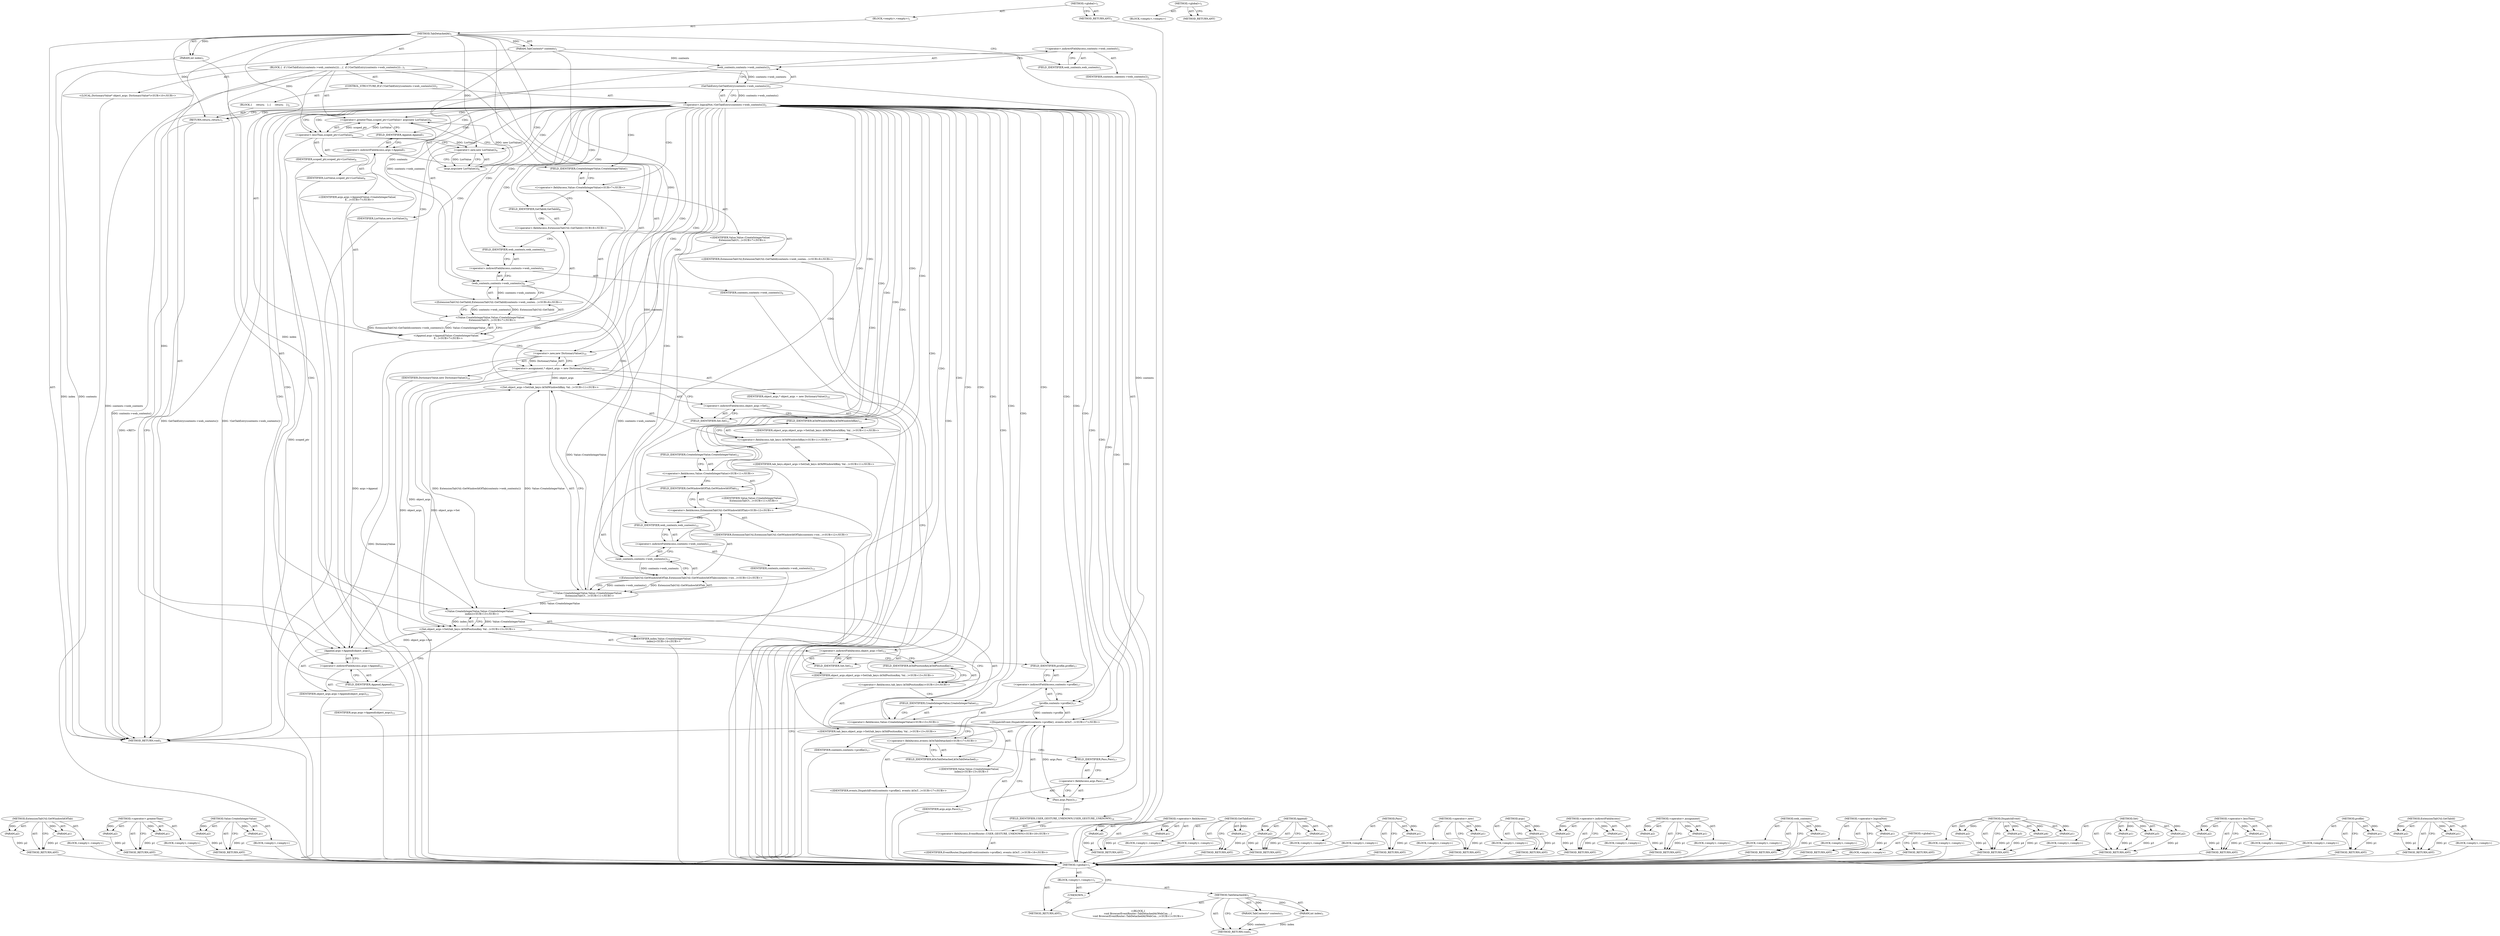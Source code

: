 digraph "&lt;global&gt;" {
vulnerable_193 [label=<(METHOD,ExtensionTabUtil.GetWindowIdOfTab)>];
vulnerable_194 [label=<(PARAM,p1)>];
vulnerable_195 [label=<(PARAM,p2)>];
vulnerable_196 [label=<(BLOCK,&lt;empty&gt;,&lt;empty&gt;)>];
vulnerable_197 [label=<(METHOD_RETURN,ANY)>];
vulnerable_144 [label=<(METHOD,&lt;operator&gt;.greaterThan)>];
vulnerable_145 [label=<(PARAM,p1)>];
vulnerable_146 [label=<(PARAM,p2)>];
vulnerable_147 [label=<(BLOCK,&lt;empty&gt;,&lt;empty&gt;)>];
vulnerable_148 [label=<(METHOD_RETURN,ANY)>];
vulnerable_167 [label=<(METHOD,Value.CreateIntegerValue)>];
vulnerable_168 [label=<(PARAM,p1)>];
vulnerable_169 [label=<(PARAM,p2)>];
vulnerable_170 [label=<(BLOCK,&lt;empty&gt;,&lt;empty&gt;)>];
vulnerable_171 [label=<(METHOD_RETURN,ANY)>];
vulnerable_6 [label=<(METHOD,&lt;global&gt;)<SUB>1</SUB>>];
vulnerable_7 [label=<(BLOCK,&lt;empty&gt;,&lt;empty&gt;)<SUB>1</SUB>>];
vulnerable_8 [label=<(METHOD,TabDetachedAt)<SUB>1</SUB>>];
vulnerable_9 [label=<(PARAM,TabContents* contents)<SUB>1</SUB>>];
vulnerable_10 [label=<(PARAM,int index)<SUB>1</SUB>>];
vulnerable_11 [label=<(BLOCK,{
  if (!GetTabEntry(contents-&gt;web_contents()))...,{
  if (!GetTabEntry(contents-&gt;web_contents()))...)<SUB>1</SUB>>];
vulnerable_12 [label=<(CONTROL_STRUCTURE,IF,if (!GetTabEntry(contents-&gt;web_contents())))<SUB>2</SUB>>];
vulnerable_13 [label=<(&lt;operator&gt;.logicalNot,!GetTabEntry(contents-&gt;web_contents()))<SUB>2</SUB>>];
vulnerable_14 [label=<(GetTabEntry,GetTabEntry(contents-&gt;web_contents()))<SUB>2</SUB>>];
vulnerable_15 [label=<(web_contents,contents-&gt;web_contents())<SUB>2</SUB>>];
vulnerable_16 [label=<(&lt;operator&gt;.indirectFieldAccess,contents-&gt;web_contents)<SUB>2</SUB>>];
vulnerable_17 [label=<(IDENTIFIER,contents,contents-&gt;web_contents())<SUB>2</SUB>>];
vulnerable_18 [label=<(FIELD_IDENTIFIER,web_contents,web_contents)<SUB>2</SUB>>];
vulnerable_19 [label=<(BLOCK,{
     return;
   },{
     return;
   })<SUB>2</SUB>>];
vulnerable_20 [label=<(RETURN,return;,return;)<SUB>3</SUB>>];
vulnerable_21 [label=<(&lt;operator&gt;.greaterThan,scoped_ptr&lt;ListValue&gt; args(new ListValue()))<SUB>6</SUB>>];
vulnerable_22 [label=<(&lt;operator&gt;.lessThan,scoped_ptr&lt;ListValue)<SUB>6</SUB>>];
vulnerable_23 [label=<(IDENTIFIER,scoped_ptr,scoped_ptr&lt;ListValue)<SUB>6</SUB>>];
vulnerable_24 [label=<(IDENTIFIER,ListValue,scoped_ptr&lt;ListValue)<SUB>6</SUB>>];
vulnerable_25 [label=<(args,args(new ListValue()))<SUB>6</SUB>>];
vulnerable_26 [label=<(&lt;operator&gt;.new,new ListValue())<SUB>6</SUB>>];
vulnerable_27 [label=<(IDENTIFIER,ListValue,new ListValue())<SUB>6</SUB>>];
vulnerable_28 [label="<(Append,args-&gt;Append(Value::CreateIntegerValue(
      E...)<SUB>7</SUB>>"];
vulnerable_29 [label=<(&lt;operator&gt;.indirectFieldAccess,args-&gt;Append)<SUB>7</SUB>>];
vulnerable_30 [label="<(IDENTIFIER,args,args-&gt;Append(Value::CreateIntegerValue(
      E...)<SUB>7</SUB>>"];
vulnerable_31 [label=<(FIELD_IDENTIFIER,Append,Append)<SUB>7</SUB>>];
vulnerable_32 [label="<(Value.CreateIntegerValue,Value::CreateIntegerValue(
      ExtensionTabUt...)<SUB>7</SUB>>"];
vulnerable_33 [label="<(&lt;operator&gt;.fieldAccess,Value::CreateIntegerValue)<SUB>7</SUB>>"];
vulnerable_34 [label="<(IDENTIFIER,Value,Value::CreateIntegerValue(
      ExtensionTabUt...)<SUB>7</SUB>>"];
vulnerable_35 [label=<(FIELD_IDENTIFIER,CreateIntegerValue,CreateIntegerValue)<SUB>7</SUB>>];
vulnerable_36 [label="<(ExtensionTabUtil.GetTabId,ExtensionTabUtil::GetTabId(contents-&gt;web_conten...)<SUB>8</SUB>>"];
vulnerable_37 [label="<(&lt;operator&gt;.fieldAccess,ExtensionTabUtil::GetTabId)<SUB>8</SUB>>"];
vulnerable_38 [label="<(IDENTIFIER,ExtensionTabUtil,ExtensionTabUtil::GetTabId(contents-&gt;web_conten...)<SUB>8</SUB>>"];
vulnerable_39 [label=<(FIELD_IDENTIFIER,GetTabId,GetTabId)<SUB>8</SUB>>];
vulnerable_40 [label=<(web_contents,contents-&gt;web_contents())<SUB>8</SUB>>];
vulnerable_41 [label=<(&lt;operator&gt;.indirectFieldAccess,contents-&gt;web_contents)<SUB>8</SUB>>];
vulnerable_42 [label=<(IDENTIFIER,contents,contents-&gt;web_contents())<SUB>8</SUB>>];
vulnerable_43 [label=<(FIELD_IDENTIFIER,web_contents,web_contents)<SUB>8</SUB>>];
vulnerable_44 [label="<(LOCAL,DictionaryValue* object_args: DictionaryValue*)<SUB>10</SUB>>"];
vulnerable_45 [label=<(&lt;operator&gt;.assignment,* object_args = new DictionaryValue())<SUB>10</SUB>>];
vulnerable_46 [label=<(IDENTIFIER,object_args,* object_args = new DictionaryValue())<SUB>10</SUB>>];
vulnerable_47 [label=<(&lt;operator&gt;.new,new DictionaryValue())<SUB>10</SUB>>];
vulnerable_48 [label=<(IDENTIFIER,DictionaryValue,new DictionaryValue())<SUB>10</SUB>>];
vulnerable_49 [label="<(Set,object_args-&gt;Set(tab_keys::kOldWindowIdKey, Val...)<SUB>11</SUB>>"];
vulnerable_50 [label=<(&lt;operator&gt;.indirectFieldAccess,object_args-&gt;Set)<SUB>11</SUB>>];
vulnerable_51 [label="<(IDENTIFIER,object_args,object_args-&gt;Set(tab_keys::kOldWindowIdKey, Val...)<SUB>11</SUB>>"];
vulnerable_52 [label=<(FIELD_IDENTIFIER,Set,Set)<SUB>11</SUB>>];
vulnerable_53 [label="<(&lt;operator&gt;.fieldAccess,tab_keys::kOldWindowIdKey)<SUB>11</SUB>>"];
vulnerable_54 [label="<(IDENTIFIER,tab_keys,object_args-&gt;Set(tab_keys::kOldWindowIdKey, Val...)<SUB>11</SUB>>"];
vulnerable_55 [label=<(FIELD_IDENTIFIER,kOldWindowIdKey,kOldWindowIdKey)<SUB>11</SUB>>];
vulnerable_56 [label="<(Value.CreateIntegerValue,Value::CreateIntegerValue(
      ExtensionTabUt...)<SUB>11</SUB>>"];
vulnerable_57 [label="<(&lt;operator&gt;.fieldAccess,Value::CreateIntegerValue)<SUB>11</SUB>>"];
vulnerable_58 [label="<(IDENTIFIER,Value,Value::CreateIntegerValue(
      ExtensionTabUt...)<SUB>11</SUB>>"];
vulnerable_59 [label=<(FIELD_IDENTIFIER,CreateIntegerValue,CreateIntegerValue)<SUB>11</SUB>>];
vulnerable_60 [label="<(ExtensionTabUtil.GetWindowIdOfTab,ExtensionTabUtil::GetWindowIdOfTab(contents-&gt;we...)<SUB>12</SUB>>"];
vulnerable_61 [label="<(&lt;operator&gt;.fieldAccess,ExtensionTabUtil::GetWindowIdOfTab)<SUB>12</SUB>>"];
vulnerable_62 [label="<(IDENTIFIER,ExtensionTabUtil,ExtensionTabUtil::GetWindowIdOfTab(contents-&gt;we...)<SUB>12</SUB>>"];
vulnerable_63 [label=<(FIELD_IDENTIFIER,GetWindowIdOfTab,GetWindowIdOfTab)<SUB>12</SUB>>];
vulnerable_64 [label=<(web_contents,contents-&gt;web_contents())<SUB>12</SUB>>];
vulnerable_65 [label=<(&lt;operator&gt;.indirectFieldAccess,contents-&gt;web_contents)<SUB>12</SUB>>];
vulnerable_66 [label=<(IDENTIFIER,contents,contents-&gt;web_contents())<SUB>12</SUB>>];
vulnerable_67 [label=<(FIELD_IDENTIFIER,web_contents,web_contents)<SUB>12</SUB>>];
vulnerable_68 [label="<(Set,object_args-&gt;Set(tab_keys::kOldPositionKey, Val...)<SUB>13</SUB>>"];
vulnerable_69 [label=<(&lt;operator&gt;.indirectFieldAccess,object_args-&gt;Set)<SUB>13</SUB>>];
vulnerable_70 [label="<(IDENTIFIER,object_args,object_args-&gt;Set(tab_keys::kOldPositionKey, Val...)<SUB>13</SUB>>"];
vulnerable_71 [label=<(FIELD_IDENTIFIER,Set,Set)<SUB>13</SUB>>];
vulnerable_72 [label="<(&lt;operator&gt;.fieldAccess,tab_keys::kOldPositionKey)<SUB>13</SUB>>"];
vulnerable_73 [label="<(IDENTIFIER,tab_keys,object_args-&gt;Set(tab_keys::kOldPositionKey, Val...)<SUB>13</SUB>>"];
vulnerable_74 [label=<(FIELD_IDENTIFIER,kOldPositionKey,kOldPositionKey)<SUB>13</SUB>>];
vulnerable_75 [label="<(Value.CreateIntegerValue,Value::CreateIntegerValue(
       index))<SUB>13</SUB>>"];
vulnerable_76 [label="<(&lt;operator&gt;.fieldAccess,Value::CreateIntegerValue)<SUB>13</SUB>>"];
vulnerable_77 [label="<(IDENTIFIER,Value,Value::CreateIntegerValue(
       index))<SUB>13</SUB>>"];
vulnerable_78 [label=<(FIELD_IDENTIFIER,CreateIntegerValue,CreateIntegerValue)<SUB>13</SUB>>];
vulnerable_79 [label="<(IDENTIFIER,index,Value::CreateIntegerValue(
       index))<SUB>14</SUB>>"];
vulnerable_80 [label=<(Append,args-&gt;Append(object_args))<SUB>15</SUB>>];
vulnerable_81 [label=<(&lt;operator&gt;.indirectFieldAccess,args-&gt;Append)<SUB>15</SUB>>];
vulnerable_82 [label=<(IDENTIFIER,args,args-&gt;Append(object_args))<SUB>15</SUB>>];
vulnerable_83 [label=<(FIELD_IDENTIFIER,Append,Append)<SUB>15</SUB>>];
vulnerable_84 [label=<(IDENTIFIER,object_args,args-&gt;Append(object_args))<SUB>15</SUB>>];
vulnerable_85 [label="<(DispatchEvent,DispatchEvent(contents-&gt;profile(), events::kOnT...)<SUB>17</SUB>>"];
vulnerable_86 [label=<(profile,contents-&gt;profile())<SUB>17</SUB>>];
vulnerable_87 [label=<(&lt;operator&gt;.indirectFieldAccess,contents-&gt;profile)<SUB>17</SUB>>];
vulnerable_88 [label=<(IDENTIFIER,contents,contents-&gt;profile())<SUB>17</SUB>>];
vulnerable_89 [label=<(FIELD_IDENTIFIER,profile,profile)<SUB>17</SUB>>];
vulnerable_90 [label="<(&lt;operator&gt;.fieldAccess,events::kOnTabDetached)<SUB>17</SUB>>"];
vulnerable_91 [label="<(IDENTIFIER,events,DispatchEvent(contents-&gt;profile(), events::kOnT...)<SUB>17</SUB>>"];
vulnerable_92 [label=<(FIELD_IDENTIFIER,kOnTabDetached,kOnTabDetached)<SUB>17</SUB>>];
vulnerable_93 [label=<(Pass,args.Pass())<SUB>17</SUB>>];
vulnerable_94 [label=<(&lt;operator&gt;.fieldAccess,args.Pass)<SUB>17</SUB>>];
vulnerable_95 [label=<(IDENTIFIER,args,args.Pass())<SUB>17</SUB>>];
vulnerable_96 [label=<(FIELD_IDENTIFIER,Pass,Pass)<SUB>17</SUB>>];
vulnerable_97 [label="<(&lt;operator&gt;.fieldAccess,EventRouter::USER_GESTURE_UNKNOWN)<SUB>18</SUB>>"];
vulnerable_98 [label="<(IDENTIFIER,EventRouter,DispatchEvent(contents-&gt;profile(), events::kOnT...)<SUB>18</SUB>>"];
vulnerable_99 [label=<(FIELD_IDENTIFIER,USER_GESTURE_UNKNOWN,USER_GESTURE_UNKNOWN)<SUB>18</SUB>>];
vulnerable_100 [label=<(METHOD_RETURN,void)<SUB>1</SUB>>];
vulnerable_102 [label=<(METHOD_RETURN,ANY)<SUB>1</SUB>>];
vulnerable_172 [label=<(METHOD,&lt;operator&gt;.fieldAccess)>];
vulnerable_173 [label=<(PARAM,p1)>];
vulnerable_174 [label=<(PARAM,p2)>];
vulnerable_175 [label=<(BLOCK,&lt;empty&gt;,&lt;empty&gt;)>];
vulnerable_176 [label=<(METHOD_RETURN,ANY)>];
vulnerable_131 [label=<(METHOD,GetTabEntry)>];
vulnerable_132 [label=<(PARAM,p1)>];
vulnerable_133 [label=<(BLOCK,&lt;empty&gt;,&lt;empty&gt;)>];
vulnerable_134 [label=<(METHOD_RETURN,ANY)>];
vulnerable_162 [label=<(METHOD,Append)>];
vulnerable_163 [label=<(PARAM,p1)>];
vulnerable_164 [label=<(PARAM,p2)>];
vulnerable_165 [label=<(BLOCK,&lt;empty&gt;,&lt;empty&gt;)>];
vulnerable_166 [label=<(METHOD_RETURN,ANY)>];
vulnerable_209 [label=<(METHOD,Pass)>];
vulnerable_210 [label=<(PARAM,p1)>];
vulnerable_211 [label=<(BLOCK,&lt;empty&gt;,&lt;empty&gt;)>];
vulnerable_212 [label=<(METHOD_RETURN,ANY)>];
vulnerable_158 [label=<(METHOD,&lt;operator&gt;.new)>];
vulnerable_159 [label=<(PARAM,p1)>];
vulnerable_160 [label=<(BLOCK,&lt;empty&gt;,&lt;empty&gt;)>];
vulnerable_161 [label=<(METHOD_RETURN,ANY)>];
vulnerable_154 [label=<(METHOD,args)>];
vulnerable_155 [label=<(PARAM,p1)>];
vulnerable_156 [label=<(BLOCK,&lt;empty&gt;,&lt;empty&gt;)>];
vulnerable_157 [label=<(METHOD_RETURN,ANY)>];
vulnerable_139 [label=<(METHOD,&lt;operator&gt;.indirectFieldAccess)>];
vulnerable_140 [label=<(PARAM,p1)>];
vulnerable_141 [label=<(PARAM,p2)>];
vulnerable_142 [label=<(BLOCK,&lt;empty&gt;,&lt;empty&gt;)>];
vulnerable_143 [label=<(METHOD_RETURN,ANY)>];
vulnerable_182 [label=<(METHOD,&lt;operator&gt;.assignment)>];
vulnerable_183 [label=<(PARAM,p1)>];
vulnerable_184 [label=<(PARAM,p2)>];
vulnerable_185 [label=<(BLOCK,&lt;empty&gt;,&lt;empty&gt;)>];
vulnerable_186 [label=<(METHOD_RETURN,ANY)>];
vulnerable_135 [label=<(METHOD,web_contents)>];
vulnerable_136 [label=<(PARAM,p1)>];
vulnerable_137 [label=<(BLOCK,&lt;empty&gt;,&lt;empty&gt;)>];
vulnerable_138 [label=<(METHOD_RETURN,ANY)>];
vulnerable_127 [label=<(METHOD,&lt;operator&gt;.logicalNot)>];
vulnerable_128 [label=<(PARAM,p1)>];
vulnerable_129 [label=<(BLOCK,&lt;empty&gt;,&lt;empty&gt;)>];
vulnerable_130 [label=<(METHOD_RETURN,ANY)>];
vulnerable_121 [label=<(METHOD,&lt;global&gt;)<SUB>1</SUB>>];
vulnerable_122 [label=<(BLOCK,&lt;empty&gt;,&lt;empty&gt;)>];
vulnerable_123 [label=<(METHOD_RETURN,ANY)>];
vulnerable_198 [label=<(METHOD,DispatchEvent)>];
vulnerable_199 [label=<(PARAM,p1)>];
vulnerable_200 [label=<(PARAM,p2)>];
vulnerable_201 [label=<(PARAM,p3)>];
vulnerable_202 [label=<(PARAM,p4)>];
vulnerable_203 [label=<(BLOCK,&lt;empty&gt;,&lt;empty&gt;)>];
vulnerable_204 [label=<(METHOD_RETURN,ANY)>];
vulnerable_187 [label=<(METHOD,Set)>];
vulnerable_188 [label=<(PARAM,p1)>];
vulnerable_189 [label=<(PARAM,p2)>];
vulnerable_190 [label=<(PARAM,p3)>];
vulnerable_191 [label=<(BLOCK,&lt;empty&gt;,&lt;empty&gt;)>];
vulnerable_192 [label=<(METHOD_RETURN,ANY)>];
vulnerable_149 [label=<(METHOD,&lt;operator&gt;.lessThan)>];
vulnerable_150 [label=<(PARAM,p1)>];
vulnerable_151 [label=<(PARAM,p2)>];
vulnerable_152 [label=<(BLOCK,&lt;empty&gt;,&lt;empty&gt;)>];
vulnerable_153 [label=<(METHOD_RETURN,ANY)>];
vulnerable_205 [label=<(METHOD,profile)>];
vulnerable_206 [label=<(PARAM,p1)>];
vulnerable_207 [label=<(BLOCK,&lt;empty&gt;,&lt;empty&gt;)>];
vulnerable_208 [label=<(METHOD_RETURN,ANY)>];
vulnerable_177 [label=<(METHOD,ExtensionTabUtil.GetTabId)>];
vulnerable_178 [label=<(PARAM,p1)>];
vulnerable_179 [label=<(PARAM,p2)>];
vulnerable_180 [label=<(BLOCK,&lt;empty&gt;,&lt;empty&gt;)>];
vulnerable_181 [label=<(METHOD_RETURN,ANY)>];
fixed_6 [label=<(METHOD,&lt;global&gt;)<SUB>1</SUB>>];
fixed_7 [label=<(BLOCK,&lt;empty&gt;,&lt;empty&gt;)<SUB>1</SUB>>];
fixed_8 [label=<(METHOD,TabDetachedAt)<SUB>1</SUB>>];
fixed_9 [label=<(PARAM,TabContents* contents)<SUB>1</SUB>>];
fixed_10 [label=<(PARAM,int index)<SUB>1</SUB>>];
fixed_11 [label="<(BLOCK,{
void BrowserEventRouter::TabDetachedAt(WebCon...,{
void BrowserEventRouter::TabDetachedAt(WebCon...)<SUB>1</SUB>>"];
fixed_12 [label=<(METHOD_RETURN,void)<SUB>1</SUB>>];
fixed_14 [label=<(UNKNOWN,,)>];
fixed_15 [label=<(METHOD_RETURN,ANY)<SUB>1</SUB>>];
fixed_26 [label=<(METHOD,&lt;global&gt;)<SUB>1</SUB>>];
fixed_27 [label=<(BLOCK,&lt;empty&gt;,&lt;empty&gt;)>];
fixed_28 [label=<(METHOD_RETURN,ANY)>];
vulnerable_193 -> vulnerable_194  [key=0, label="AST: "];
vulnerable_193 -> vulnerable_194  [key=1, label="DDG: "];
vulnerable_193 -> vulnerable_196  [key=0, label="AST: "];
vulnerable_193 -> vulnerable_195  [key=0, label="AST: "];
vulnerable_193 -> vulnerable_195  [key=1, label="DDG: "];
vulnerable_193 -> vulnerable_197  [key=0, label="AST: "];
vulnerable_193 -> vulnerable_197  [key=1, label="CFG: "];
vulnerable_194 -> vulnerable_197  [key=0, label="DDG: p1"];
vulnerable_195 -> vulnerable_197  [key=0, label="DDG: p2"];
vulnerable_196 -> fixed_6  [key=0];
vulnerable_197 -> fixed_6  [key=0];
vulnerable_144 -> vulnerable_145  [key=0, label="AST: "];
vulnerable_144 -> vulnerable_145  [key=1, label="DDG: "];
vulnerable_144 -> vulnerable_147  [key=0, label="AST: "];
vulnerable_144 -> vulnerable_146  [key=0, label="AST: "];
vulnerable_144 -> vulnerable_146  [key=1, label="DDG: "];
vulnerable_144 -> vulnerable_148  [key=0, label="AST: "];
vulnerable_144 -> vulnerable_148  [key=1, label="CFG: "];
vulnerable_145 -> vulnerable_148  [key=0, label="DDG: p1"];
vulnerable_146 -> vulnerable_148  [key=0, label="DDG: p2"];
vulnerable_147 -> fixed_6  [key=0];
vulnerable_148 -> fixed_6  [key=0];
vulnerable_167 -> vulnerable_168  [key=0, label="AST: "];
vulnerable_167 -> vulnerable_168  [key=1, label="DDG: "];
vulnerable_167 -> vulnerable_170  [key=0, label="AST: "];
vulnerable_167 -> vulnerable_169  [key=0, label="AST: "];
vulnerable_167 -> vulnerable_169  [key=1, label="DDG: "];
vulnerable_167 -> vulnerable_171  [key=0, label="AST: "];
vulnerable_167 -> vulnerable_171  [key=1, label="CFG: "];
vulnerable_168 -> vulnerable_171  [key=0, label="DDG: p1"];
vulnerable_169 -> vulnerable_171  [key=0, label="DDG: p2"];
vulnerable_170 -> fixed_6  [key=0];
vulnerable_171 -> fixed_6  [key=0];
vulnerable_6 -> vulnerable_7  [key=0, label="AST: "];
vulnerable_6 -> vulnerable_102  [key=0, label="AST: "];
vulnerable_6 -> vulnerable_102  [key=1, label="CFG: "];
vulnerable_7 -> vulnerable_8  [key=0, label="AST: "];
vulnerable_8 -> vulnerable_9  [key=0, label="AST: "];
vulnerable_8 -> vulnerable_9  [key=1, label="DDG: "];
vulnerable_8 -> vulnerable_10  [key=0, label="AST: "];
vulnerable_8 -> vulnerable_10  [key=1, label="DDG: "];
vulnerable_8 -> vulnerable_11  [key=0, label="AST: "];
vulnerable_8 -> vulnerable_100  [key=0, label="AST: "];
vulnerable_8 -> vulnerable_18  [key=0, label="CFG: "];
vulnerable_8 -> vulnerable_80  [key=0, label="DDG: "];
vulnerable_8 -> vulnerable_20  [key=0, label="DDG: "];
vulnerable_8 -> vulnerable_22  [key=0, label="DDG: "];
vulnerable_8 -> vulnerable_47  [key=0, label="DDG: "];
vulnerable_8 -> vulnerable_75  [key=0, label="DDG: "];
vulnerable_8 -> vulnerable_26  [key=0, label="DDG: "];
vulnerable_9 -> vulnerable_100  [key=0, label="DDG: contents"];
vulnerable_9 -> vulnerable_86  [key=0, label="DDG: contents"];
vulnerable_9 -> vulnerable_15  [key=0, label="DDG: contents"];
vulnerable_9 -> vulnerable_40  [key=0, label="DDG: contents"];
vulnerable_9 -> vulnerable_64  [key=0, label="DDG: contents"];
vulnerable_10 -> vulnerable_100  [key=0, label="DDG: index"];
vulnerable_10 -> vulnerable_75  [key=0, label="DDG: index"];
vulnerable_11 -> vulnerable_12  [key=0, label="AST: "];
vulnerable_11 -> vulnerable_21  [key=0, label="AST: "];
vulnerable_11 -> vulnerable_28  [key=0, label="AST: "];
vulnerable_11 -> vulnerable_44  [key=0, label="AST: "];
vulnerable_11 -> vulnerable_45  [key=0, label="AST: "];
vulnerable_11 -> vulnerable_49  [key=0, label="AST: "];
vulnerable_11 -> vulnerable_68  [key=0, label="AST: "];
vulnerable_11 -> vulnerable_80  [key=0, label="AST: "];
vulnerable_11 -> vulnerable_85  [key=0, label="AST: "];
vulnerable_12 -> vulnerable_13  [key=0, label="AST: "];
vulnerable_12 -> vulnerable_19  [key=0, label="AST: "];
vulnerable_13 -> vulnerable_14  [key=0, label="AST: "];
vulnerable_13 -> vulnerable_20  [key=0, label="CFG: "];
vulnerable_13 -> vulnerable_20  [key=1, label="CDG: "];
vulnerable_13 -> vulnerable_22  [key=0, label="CFG: "];
vulnerable_13 -> vulnerable_22  [key=1, label="CDG: "];
vulnerable_13 -> vulnerable_100  [key=0, label="DDG: GetTabEntry(contents-&gt;web_contents())"];
vulnerable_13 -> vulnerable_100  [key=1, label="DDG: !GetTabEntry(contents-&gt;web_contents())"];
vulnerable_13 -> vulnerable_47  [key=0, label="CDG: "];
vulnerable_13 -> vulnerable_94  [key=0, label="CDG: "];
vulnerable_13 -> vulnerable_21  [key=0, label="CDG: "];
vulnerable_13 -> vulnerable_32  [key=0, label="CDG: "];
vulnerable_13 -> vulnerable_68  [key=0, label="CDG: "];
vulnerable_13 -> vulnerable_49  [key=0, label="CDG: "];
vulnerable_13 -> vulnerable_60  [key=0, label="CDG: "];
vulnerable_13 -> vulnerable_26  [key=0, label="CDG: "];
vulnerable_13 -> vulnerable_96  [key=0, label="CDG: "];
vulnerable_13 -> vulnerable_64  [key=0, label="CDG: "];
vulnerable_13 -> vulnerable_57  [key=0, label="CDG: "];
vulnerable_13 -> vulnerable_89  [key=0, label="CDG: "];
vulnerable_13 -> vulnerable_28  [key=0, label="CDG: "];
vulnerable_13 -> vulnerable_75  [key=0, label="CDG: "];
vulnerable_13 -> vulnerable_52  [key=0, label="CDG: "];
vulnerable_13 -> vulnerable_37  [key=0, label="CDG: "];
vulnerable_13 -> vulnerable_99  [key=0, label="CDG: "];
vulnerable_13 -> vulnerable_81  [key=0, label="CDG: "];
vulnerable_13 -> vulnerable_85  [key=0, label="CDG: "];
vulnerable_13 -> vulnerable_25  [key=0, label="CDG: "];
vulnerable_13 -> vulnerable_72  [key=0, label="CDG: "];
vulnerable_13 -> vulnerable_56  [key=0, label="CDG: "];
vulnerable_13 -> vulnerable_69  [key=0, label="CDG: "];
vulnerable_13 -> vulnerable_67  [key=0, label="CDG: "];
vulnerable_13 -> vulnerable_74  [key=0, label="CDG: "];
vulnerable_13 -> vulnerable_92  [key=0, label="CDG: "];
vulnerable_13 -> vulnerable_45  [key=0, label="CDG: "];
vulnerable_13 -> vulnerable_40  [key=0, label="CDG: "];
vulnerable_13 -> vulnerable_29  [key=0, label="CDG: "];
vulnerable_13 -> vulnerable_76  [key=0, label="CDG: "];
vulnerable_13 -> vulnerable_65  [key=0, label="CDG: "];
vulnerable_13 -> vulnerable_50  [key=0, label="CDG: "];
vulnerable_13 -> vulnerable_59  [key=0, label="CDG: "];
vulnerable_13 -> vulnerable_87  [key=0, label="CDG: "];
vulnerable_13 -> vulnerable_97  [key=0, label="CDG: "];
vulnerable_13 -> vulnerable_35  [key=0, label="CDG: "];
vulnerable_13 -> vulnerable_93  [key=0, label="CDG: "];
vulnerable_13 -> vulnerable_90  [key=0, label="CDG: "];
vulnerable_13 -> vulnerable_43  [key=0, label="CDG: "];
vulnerable_13 -> vulnerable_80  [key=0, label="CDG: "];
vulnerable_13 -> vulnerable_33  [key=0, label="CDG: "];
vulnerable_13 -> vulnerable_61  [key=0, label="CDG: "];
vulnerable_13 -> vulnerable_83  [key=0, label="CDG: "];
vulnerable_13 -> vulnerable_71  [key=0, label="CDG: "];
vulnerable_13 -> vulnerable_36  [key=0, label="CDG: "];
vulnerable_13 -> vulnerable_53  [key=0, label="CDG: "];
vulnerable_13 -> vulnerable_41  [key=0, label="CDG: "];
vulnerable_13 -> vulnerable_63  [key=0, label="CDG: "];
vulnerable_13 -> vulnerable_55  [key=0, label="CDG: "];
vulnerable_13 -> vulnerable_78  [key=0, label="CDG: "];
vulnerable_13 -> vulnerable_39  [key=0, label="CDG: "];
vulnerable_13 -> vulnerable_31  [key=0, label="CDG: "];
vulnerable_13 -> vulnerable_86  [key=0, label="CDG: "];
vulnerable_14 -> vulnerable_15  [key=0, label="AST: "];
vulnerable_14 -> vulnerable_13  [key=0, label="CFG: "];
vulnerable_14 -> vulnerable_13  [key=1, label="DDG: contents-&gt;web_contents()"];
vulnerable_14 -> vulnerable_100  [key=0, label="DDG: contents-&gt;web_contents()"];
vulnerable_15 -> vulnerable_16  [key=0, label="AST: "];
vulnerable_15 -> vulnerable_14  [key=0, label="CFG: "];
vulnerable_15 -> vulnerable_14  [key=1, label="DDG: contents-&gt;web_contents"];
vulnerable_15 -> vulnerable_100  [key=0, label="DDG: contents-&gt;web_contents"];
vulnerable_15 -> vulnerable_40  [key=0, label="DDG: contents-&gt;web_contents"];
vulnerable_16 -> vulnerable_17  [key=0, label="AST: "];
vulnerable_16 -> vulnerable_18  [key=0, label="AST: "];
vulnerable_16 -> vulnerable_15  [key=0, label="CFG: "];
vulnerable_17 -> fixed_6  [key=0];
vulnerable_18 -> vulnerable_16  [key=0, label="CFG: "];
vulnerable_19 -> vulnerable_20  [key=0, label="AST: "];
vulnerable_20 -> vulnerable_100  [key=0, label="CFG: "];
vulnerable_20 -> vulnerable_100  [key=1, label="DDG: &lt;RET&gt;"];
vulnerable_21 -> vulnerable_22  [key=0, label="AST: "];
vulnerable_21 -> vulnerable_25  [key=0, label="AST: "];
vulnerable_21 -> vulnerable_31  [key=0, label="CFG: "];
vulnerable_22 -> vulnerable_23  [key=0, label="AST: "];
vulnerable_22 -> vulnerable_24  [key=0, label="AST: "];
vulnerable_22 -> vulnerable_26  [key=0, label="CFG: "];
vulnerable_22 -> vulnerable_26  [key=1, label="DDG: ListValue"];
vulnerable_22 -> vulnerable_100  [key=0, label="DDG: scoped_ptr"];
vulnerable_22 -> vulnerable_21  [key=0, label="DDG: scoped_ptr"];
vulnerable_22 -> vulnerable_21  [key=1, label="DDG: ListValue"];
vulnerable_23 -> fixed_6  [key=0];
vulnerable_24 -> fixed_6  [key=0];
vulnerable_25 -> vulnerable_26  [key=0, label="AST: "];
vulnerable_25 -> vulnerable_21  [key=0, label="CFG: "];
vulnerable_25 -> vulnerable_21  [key=1, label="DDG: new ListValue()"];
vulnerable_26 -> vulnerable_27  [key=0, label="AST: "];
vulnerable_26 -> vulnerable_25  [key=0, label="CFG: "];
vulnerable_26 -> vulnerable_25  [key=1, label="DDG: ListValue"];
vulnerable_27 -> fixed_6  [key=0];
vulnerable_28 -> vulnerable_29  [key=0, label="AST: "];
vulnerable_28 -> vulnerable_32  [key=0, label="AST: "];
vulnerable_28 -> vulnerable_47  [key=0, label="CFG: "];
vulnerable_28 -> vulnerable_80  [key=0, label="DDG: args-&gt;Append"];
vulnerable_29 -> vulnerable_30  [key=0, label="AST: "];
vulnerable_29 -> vulnerable_31  [key=0, label="AST: "];
vulnerable_29 -> vulnerable_35  [key=0, label="CFG: "];
vulnerable_30 -> fixed_6  [key=0];
vulnerable_31 -> vulnerable_29  [key=0, label="CFG: "];
vulnerable_32 -> vulnerable_33  [key=0, label="AST: "];
vulnerable_32 -> vulnerable_36  [key=0, label="AST: "];
vulnerable_32 -> vulnerable_28  [key=0, label="CFG: "];
vulnerable_32 -> vulnerable_28  [key=1, label="DDG: Value::CreateIntegerValue"];
vulnerable_32 -> vulnerable_28  [key=2, label="DDG: ExtensionTabUtil::GetTabId(contents-&gt;web_contents())"];
vulnerable_32 -> vulnerable_56  [key=0, label="DDG: Value::CreateIntegerValue"];
vulnerable_33 -> vulnerable_34  [key=0, label="AST: "];
vulnerable_33 -> vulnerable_35  [key=0, label="AST: "];
vulnerable_33 -> vulnerable_39  [key=0, label="CFG: "];
vulnerable_34 -> fixed_6  [key=0];
vulnerable_35 -> vulnerable_33  [key=0, label="CFG: "];
vulnerable_36 -> vulnerable_37  [key=0, label="AST: "];
vulnerable_36 -> vulnerable_40  [key=0, label="AST: "];
vulnerable_36 -> vulnerable_32  [key=0, label="CFG: "];
vulnerable_36 -> vulnerable_32  [key=1, label="DDG: ExtensionTabUtil::GetTabId"];
vulnerable_36 -> vulnerable_32  [key=2, label="DDG: contents-&gt;web_contents()"];
vulnerable_37 -> vulnerable_38  [key=0, label="AST: "];
vulnerable_37 -> vulnerable_39  [key=0, label="AST: "];
vulnerable_37 -> vulnerable_43  [key=0, label="CFG: "];
vulnerable_38 -> fixed_6  [key=0];
vulnerable_39 -> vulnerable_37  [key=0, label="CFG: "];
vulnerable_40 -> vulnerable_41  [key=0, label="AST: "];
vulnerable_40 -> vulnerable_36  [key=0, label="CFG: "];
vulnerable_40 -> vulnerable_36  [key=1, label="DDG: contents-&gt;web_contents"];
vulnerable_40 -> vulnerable_64  [key=0, label="DDG: contents-&gt;web_contents"];
vulnerable_41 -> vulnerable_42  [key=0, label="AST: "];
vulnerable_41 -> vulnerable_43  [key=0, label="AST: "];
vulnerable_41 -> vulnerable_40  [key=0, label="CFG: "];
vulnerable_42 -> fixed_6  [key=0];
vulnerable_43 -> vulnerable_41  [key=0, label="CFG: "];
vulnerable_44 -> fixed_6  [key=0];
vulnerable_45 -> vulnerable_46  [key=0, label="AST: "];
vulnerable_45 -> vulnerable_47  [key=0, label="AST: "];
vulnerable_45 -> vulnerable_52  [key=0, label="CFG: "];
vulnerable_45 -> vulnerable_49  [key=0, label="DDG: object_args"];
vulnerable_45 -> vulnerable_68  [key=0, label="DDG: object_args"];
vulnerable_45 -> vulnerable_80  [key=0, label="DDG: object_args"];
vulnerable_46 -> fixed_6  [key=0];
vulnerable_47 -> vulnerable_48  [key=0, label="AST: "];
vulnerable_47 -> vulnerable_45  [key=0, label="CFG: "];
vulnerable_47 -> vulnerable_45  [key=1, label="DDG: DictionaryValue"];
vulnerable_47 -> vulnerable_100  [key=0, label="DDG: DictionaryValue"];
vulnerable_48 -> fixed_6  [key=0];
vulnerable_49 -> vulnerable_50  [key=0, label="AST: "];
vulnerable_49 -> vulnerable_53  [key=0, label="AST: "];
vulnerable_49 -> vulnerable_56  [key=0, label="AST: "];
vulnerable_49 -> vulnerable_71  [key=0, label="CFG: "];
vulnerable_49 -> vulnerable_68  [key=0, label="DDG: object_args-&gt;Set"];
vulnerable_50 -> vulnerable_51  [key=0, label="AST: "];
vulnerable_50 -> vulnerable_52  [key=0, label="AST: "];
vulnerable_50 -> vulnerable_55  [key=0, label="CFG: "];
vulnerable_51 -> fixed_6  [key=0];
vulnerable_52 -> vulnerable_50  [key=0, label="CFG: "];
vulnerable_53 -> vulnerable_54  [key=0, label="AST: "];
vulnerable_53 -> vulnerable_55  [key=0, label="AST: "];
vulnerable_53 -> vulnerable_59  [key=0, label="CFG: "];
vulnerable_54 -> fixed_6  [key=0];
vulnerable_55 -> vulnerable_53  [key=0, label="CFG: "];
vulnerable_56 -> vulnerable_57  [key=0, label="AST: "];
vulnerable_56 -> vulnerable_60  [key=0, label="AST: "];
vulnerable_56 -> vulnerable_49  [key=0, label="CFG: "];
vulnerable_56 -> vulnerable_49  [key=1, label="DDG: Value::CreateIntegerValue"];
vulnerable_56 -> vulnerable_49  [key=2, label="DDG: ExtensionTabUtil::GetWindowIdOfTab(contents-&gt;web_contents())"];
vulnerable_56 -> vulnerable_75  [key=0, label="DDG: Value::CreateIntegerValue"];
vulnerable_57 -> vulnerable_58  [key=0, label="AST: "];
vulnerable_57 -> vulnerable_59  [key=0, label="AST: "];
vulnerable_57 -> vulnerable_63  [key=0, label="CFG: "];
vulnerable_58 -> fixed_6  [key=0];
vulnerable_59 -> vulnerable_57  [key=0, label="CFG: "];
vulnerable_60 -> vulnerable_61  [key=0, label="AST: "];
vulnerable_60 -> vulnerable_64  [key=0, label="AST: "];
vulnerable_60 -> vulnerable_56  [key=0, label="CFG: "];
vulnerable_60 -> vulnerable_56  [key=1, label="DDG: ExtensionTabUtil::GetWindowIdOfTab"];
vulnerable_60 -> vulnerable_56  [key=2, label="DDG: contents-&gt;web_contents()"];
vulnerable_61 -> vulnerable_62  [key=0, label="AST: "];
vulnerable_61 -> vulnerable_63  [key=0, label="AST: "];
vulnerable_61 -> vulnerable_67  [key=0, label="CFG: "];
vulnerable_62 -> fixed_6  [key=0];
vulnerable_63 -> vulnerable_61  [key=0, label="CFG: "];
vulnerable_64 -> vulnerable_65  [key=0, label="AST: "];
vulnerable_64 -> vulnerable_60  [key=0, label="CFG: "];
vulnerable_64 -> vulnerable_60  [key=1, label="DDG: contents-&gt;web_contents"];
vulnerable_65 -> vulnerable_66  [key=0, label="AST: "];
vulnerable_65 -> vulnerable_67  [key=0, label="AST: "];
vulnerable_65 -> vulnerable_64  [key=0, label="CFG: "];
vulnerable_66 -> fixed_6  [key=0];
vulnerable_67 -> vulnerable_65  [key=0, label="CFG: "];
vulnerable_68 -> vulnerable_69  [key=0, label="AST: "];
vulnerable_68 -> vulnerable_72  [key=0, label="AST: "];
vulnerable_68 -> vulnerable_75  [key=0, label="AST: "];
vulnerable_68 -> vulnerable_83  [key=0, label="CFG: "];
vulnerable_68 -> vulnerable_80  [key=0, label="DDG: object_args-&gt;Set"];
vulnerable_69 -> vulnerable_70  [key=0, label="AST: "];
vulnerable_69 -> vulnerable_71  [key=0, label="AST: "];
vulnerable_69 -> vulnerable_74  [key=0, label="CFG: "];
vulnerable_70 -> fixed_6  [key=0];
vulnerable_71 -> vulnerable_69  [key=0, label="CFG: "];
vulnerable_72 -> vulnerable_73  [key=0, label="AST: "];
vulnerable_72 -> vulnerable_74  [key=0, label="AST: "];
vulnerable_72 -> vulnerable_78  [key=0, label="CFG: "];
vulnerable_73 -> fixed_6  [key=0];
vulnerable_74 -> vulnerable_72  [key=0, label="CFG: "];
vulnerable_75 -> vulnerable_76  [key=0, label="AST: "];
vulnerable_75 -> vulnerable_79  [key=0, label="AST: "];
vulnerable_75 -> vulnerable_68  [key=0, label="CFG: "];
vulnerable_75 -> vulnerable_68  [key=1, label="DDG: Value::CreateIntegerValue"];
vulnerable_75 -> vulnerable_68  [key=2, label="DDG: index"];
vulnerable_76 -> vulnerable_77  [key=0, label="AST: "];
vulnerable_76 -> vulnerable_78  [key=0, label="AST: "];
vulnerable_76 -> vulnerable_75  [key=0, label="CFG: "];
vulnerable_77 -> fixed_6  [key=0];
vulnerable_78 -> vulnerable_76  [key=0, label="CFG: "];
vulnerable_79 -> fixed_6  [key=0];
vulnerable_80 -> vulnerable_81  [key=0, label="AST: "];
vulnerable_80 -> vulnerable_84  [key=0, label="AST: "];
vulnerable_80 -> vulnerable_89  [key=0, label="CFG: "];
vulnerable_81 -> vulnerable_82  [key=0, label="AST: "];
vulnerable_81 -> vulnerable_83  [key=0, label="AST: "];
vulnerable_81 -> vulnerable_80  [key=0, label="CFG: "];
vulnerable_82 -> fixed_6  [key=0];
vulnerable_83 -> vulnerable_81  [key=0, label="CFG: "];
vulnerable_84 -> fixed_6  [key=0];
vulnerable_85 -> vulnerable_86  [key=0, label="AST: "];
vulnerable_85 -> vulnerable_90  [key=0, label="AST: "];
vulnerable_85 -> vulnerable_93  [key=0, label="AST: "];
vulnerable_85 -> vulnerable_97  [key=0, label="AST: "];
vulnerable_85 -> vulnerable_100  [key=0, label="CFG: "];
vulnerable_86 -> vulnerable_87  [key=0, label="AST: "];
vulnerable_86 -> vulnerable_92  [key=0, label="CFG: "];
vulnerable_86 -> vulnerable_85  [key=0, label="DDG: contents-&gt;profile"];
vulnerable_87 -> vulnerable_88  [key=0, label="AST: "];
vulnerable_87 -> vulnerable_89  [key=0, label="AST: "];
vulnerable_87 -> vulnerable_86  [key=0, label="CFG: "];
vulnerable_88 -> fixed_6  [key=0];
vulnerable_89 -> vulnerable_87  [key=0, label="CFG: "];
vulnerable_90 -> vulnerable_91  [key=0, label="AST: "];
vulnerable_90 -> vulnerable_92  [key=0, label="AST: "];
vulnerable_90 -> vulnerable_96  [key=0, label="CFG: "];
vulnerable_91 -> fixed_6  [key=0];
vulnerable_92 -> vulnerable_90  [key=0, label="CFG: "];
vulnerable_93 -> vulnerable_94  [key=0, label="AST: "];
vulnerable_93 -> vulnerable_99  [key=0, label="CFG: "];
vulnerable_93 -> vulnerable_85  [key=0, label="DDG: args.Pass"];
vulnerable_94 -> vulnerable_95  [key=0, label="AST: "];
vulnerable_94 -> vulnerable_96  [key=0, label="AST: "];
vulnerable_94 -> vulnerable_93  [key=0, label="CFG: "];
vulnerable_95 -> fixed_6  [key=0];
vulnerable_96 -> vulnerable_94  [key=0, label="CFG: "];
vulnerable_97 -> vulnerable_98  [key=0, label="AST: "];
vulnerable_97 -> vulnerable_99  [key=0, label="AST: "];
vulnerable_97 -> vulnerable_85  [key=0, label="CFG: "];
vulnerable_98 -> fixed_6  [key=0];
vulnerable_99 -> vulnerable_97  [key=0, label="CFG: "];
vulnerable_100 -> fixed_6  [key=0];
vulnerable_102 -> fixed_6  [key=0];
vulnerable_172 -> vulnerable_173  [key=0, label="AST: "];
vulnerable_172 -> vulnerable_173  [key=1, label="DDG: "];
vulnerable_172 -> vulnerable_175  [key=0, label="AST: "];
vulnerable_172 -> vulnerable_174  [key=0, label="AST: "];
vulnerable_172 -> vulnerable_174  [key=1, label="DDG: "];
vulnerable_172 -> vulnerable_176  [key=0, label="AST: "];
vulnerable_172 -> vulnerable_176  [key=1, label="CFG: "];
vulnerable_173 -> vulnerable_176  [key=0, label="DDG: p1"];
vulnerable_174 -> vulnerable_176  [key=0, label="DDG: p2"];
vulnerable_175 -> fixed_6  [key=0];
vulnerable_176 -> fixed_6  [key=0];
vulnerable_131 -> vulnerable_132  [key=0, label="AST: "];
vulnerable_131 -> vulnerable_132  [key=1, label="DDG: "];
vulnerable_131 -> vulnerable_133  [key=0, label="AST: "];
vulnerable_131 -> vulnerable_134  [key=0, label="AST: "];
vulnerable_131 -> vulnerable_134  [key=1, label="CFG: "];
vulnerable_132 -> vulnerable_134  [key=0, label="DDG: p1"];
vulnerable_133 -> fixed_6  [key=0];
vulnerable_134 -> fixed_6  [key=0];
vulnerable_162 -> vulnerable_163  [key=0, label="AST: "];
vulnerable_162 -> vulnerable_163  [key=1, label="DDG: "];
vulnerable_162 -> vulnerable_165  [key=0, label="AST: "];
vulnerable_162 -> vulnerable_164  [key=0, label="AST: "];
vulnerable_162 -> vulnerable_164  [key=1, label="DDG: "];
vulnerable_162 -> vulnerable_166  [key=0, label="AST: "];
vulnerable_162 -> vulnerable_166  [key=1, label="CFG: "];
vulnerable_163 -> vulnerable_166  [key=0, label="DDG: p1"];
vulnerable_164 -> vulnerable_166  [key=0, label="DDG: p2"];
vulnerable_165 -> fixed_6  [key=0];
vulnerable_166 -> fixed_6  [key=0];
vulnerable_209 -> vulnerable_210  [key=0, label="AST: "];
vulnerable_209 -> vulnerable_210  [key=1, label="DDG: "];
vulnerable_209 -> vulnerable_211  [key=0, label="AST: "];
vulnerable_209 -> vulnerable_212  [key=0, label="AST: "];
vulnerable_209 -> vulnerable_212  [key=1, label="CFG: "];
vulnerable_210 -> vulnerable_212  [key=0, label="DDG: p1"];
vulnerable_211 -> fixed_6  [key=0];
vulnerable_212 -> fixed_6  [key=0];
vulnerable_158 -> vulnerable_159  [key=0, label="AST: "];
vulnerable_158 -> vulnerable_159  [key=1, label="DDG: "];
vulnerable_158 -> vulnerable_160  [key=0, label="AST: "];
vulnerable_158 -> vulnerable_161  [key=0, label="AST: "];
vulnerable_158 -> vulnerable_161  [key=1, label="CFG: "];
vulnerable_159 -> vulnerable_161  [key=0, label="DDG: p1"];
vulnerable_160 -> fixed_6  [key=0];
vulnerable_161 -> fixed_6  [key=0];
vulnerable_154 -> vulnerable_155  [key=0, label="AST: "];
vulnerable_154 -> vulnerable_155  [key=1, label="DDG: "];
vulnerable_154 -> vulnerable_156  [key=0, label="AST: "];
vulnerable_154 -> vulnerable_157  [key=0, label="AST: "];
vulnerable_154 -> vulnerable_157  [key=1, label="CFG: "];
vulnerable_155 -> vulnerable_157  [key=0, label="DDG: p1"];
vulnerable_156 -> fixed_6  [key=0];
vulnerable_157 -> fixed_6  [key=0];
vulnerable_139 -> vulnerable_140  [key=0, label="AST: "];
vulnerable_139 -> vulnerable_140  [key=1, label="DDG: "];
vulnerable_139 -> vulnerable_142  [key=0, label="AST: "];
vulnerable_139 -> vulnerable_141  [key=0, label="AST: "];
vulnerable_139 -> vulnerable_141  [key=1, label="DDG: "];
vulnerable_139 -> vulnerable_143  [key=0, label="AST: "];
vulnerable_139 -> vulnerable_143  [key=1, label="CFG: "];
vulnerable_140 -> vulnerable_143  [key=0, label="DDG: p1"];
vulnerable_141 -> vulnerable_143  [key=0, label="DDG: p2"];
vulnerable_142 -> fixed_6  [key=0];
vulnerable_143 -> fixed_6  [key=0];
vulnerable_182 -> vulnerable_183  [key=0, label="AST: "];
vulnerable_182 -> vulnerable_183  [key=1, label="DDG: "];
vulnerable_182 -> vulnerable_185  [key=0, label="AST: "];
vulnerable_182 -> vulnerable_184  [key=0, label="AST: "];
vulnerable_182 -> vulnerable_184  [key=1, label="DDG: "];
vulnerable_182 -> vulnerable_186  [key=0, label="AST: "];
vulnerable_182 -> vulnerable_186  [key=1, label="CFG: "];
vulnerable_183 -> vulnerable_186  [key=0, label="DDG: p1"];
vulnerable_184 -> vulnerable_186  [key=0, label="DDG: p2"];
vulnerable_185 -> fixed_6  [key=0];
vulnerable_186 -> fixed_6  [key=0];
vulnerable_135 -> vulnerable_136  [key=0, label="AST: "];
vulnerable_135 -> vulnerable_136  [key=1, label="DDG: "];
vulnerable_135 -> vulnerable_137  [key=0, label="AST: "];
vulnerable_135 -> vulnerable_138  [key=0, label="AST: "];
vulnerable_135 -> vulnerable_138  [key=1, label="CFG: "];
vulnerable_136 -> vulnerable_138  [key=0, label="DDG: p1"];
vulnerable_137 -> fixed_6  [key=0];
vulnerable_138 -> fixed_6  [key=0];
vulnerable_127 -> vulnerable_128  [key=0, label="AST: "];
vulnerable_127 -> vulnerable_128  [key=1, label="DDG: "];
vulnerable_127 -> vulnerable_129  [key=0, label="AST: "];
vulnerable_127 -> vulnerable_130  [key=0, label="AST: "];
vulnerable_127 -> vulnerable_130  [key=1, label="CFG: "];
vulnerable_128 -> vulnerable_130  [key=0, label="DDG: p1"];
vulnerable_129 -> fixed_6  [key=0];
vulnerable_130 -> fixed_6  [key=0];
vulnerable_121 -> vulnerable_122  [key=0, label="AST: "];
vulnerable_121 -> vulnerable_123  [key=0, label="AST: "];
vulnerable_121 -> vulnerable_123  [key=1, label="CFG: "];
vulnerable_122 -> fixed_6  [key=0];
vulnerable_123 -> fixed_6  [key=0];
vulnerable_198 -> vulnerable_199  [key=0, label="AST: "];
vulnerable_198 -> vulnerable_199  [key=1, label="DDG: "];
vulnerable_198 -> vulnerable_203  [key=0, label="AST: "];
vulnerable_198 -> vulnerable_200  [key=0, label="AST: "];
vulnerable_198 -> vulnerable_200  [key=1, label="DDG: "];
vulnerable_198 -> vulnerable_204  [key=0, label="AST: "];
vulnerable_198 -> vulnerable_204  [key=1, label="CFG: "];
vulnerable_198 -> vulnerable_201  [key=0, label="AST: "];
vulnerable_198 -> vulnerable_201  [key=1, label="DDG: "];
vulnerable_198 -> vulnerable_202  [key=0, label="AST: "];
vulnerable_198 -> vulnerable_202  [key=1, label="DDG: "];
vulnerable_199 -> vulnerable_204  [key=0, label="DDG: p1"];
vulnerable_200 -> vulnerable_204  [key=0, label="DDG: p2"];
vulnerable_201 -> vulnerable_204  [key=0, label="DDG: p3"];
vulnerable_202 -> vulnerable_204  [key=0, label="DDG: p4"];
vulnerable_203 -> fixed_6  [key=0];
vulnerable_204 -> fixed_6  [key=0];
vulnerable_187 -> vulnerable_188  [key=0, label="AST: "];
vulnerable_187 -> vulnerable_188  [key=1, label="DDG: "];
vulnerable_187 -> vulnerable_191  [key=0, label="AST: "];
vulnerable_187 -> vulnerable_189  [key=0, label="AST: "];
vulnerable_187 -> vulnerable_189  [key=1, label="DDG: "];
vulnerable_187 -> vulnerable_192  [key=0, label="AST: "];
vulnerable_187 -> vulnerable_192  [key=1, label="CFG: "];
vulnerable_187 -> vulnerable_190  [key=0, label="AST: "];
vulnerable_187 -> vulnerable_190  [key=1, label="DDG: "];
vulnerable_188 -> vulnerable_192  [key=0, label="DDG: p1"];
vulnerable_189 -> vulnerable_192  [key=0, label="DDG: p2"];
vulnerable_190 -> vulnerable_192  [key=0, label="DDG: p3"];
vulnerable_191 -> fixed_6  [key=0];
vulnerable_192 -> fixed_6  [key=0];
vulnerable_149 -> vulnerable_150  [key=0, label="AST: "];
vulnerable_149 -> vulnerable_150  [key=1, label="DDG: "];
vulnerable_149 -> vulnerable_152  [key=0, label="AST: "];
vulnerable_149 -> vulnerable_151  [key=0, label="AST: "];
vulnerable_149 -> vulnerable_151  [key=1, label="DDG: "];
vulnerable_149 -> vulnerable_153  [key=0, label="AST: "];
vulnerable_149 -> vulnerable_153  [key=1, label="CFG: "];
vulnerable_150 -> vulnerable_153  [key=0, label="DDG: p1"];
vulnerable_151 -> vulnerable_153  [key=0, label="DDG: p2"];
vulnerable_152 -> fixed_6  [key=0];
vulnerable_153 -> fixed_6  [key=0];
vulnerable_205 -> vulnerable_206  [key=0, label="AST: "];
vulnerable_205 -> vulnerable_206  [key=1, label="DDG: "];
vulnerable_205 -> vulnerable_207  [key=0, label="AST: "];
vulnerable_205 -> vulnerable_208  [key=0, label="AST: "];
vulnerable_205 -> vulnerable_208  [key=1, label="CFG: "];
vulnerable_206 -> vulnerable_208  [key=0, label="DDG: p1"];
vulnerable_207 -> fixed_6  [key=0];
vulnerable_208 -> fixed_6  [key=0];
vulnerable_177 -> vulnerable_178  [key=0, label="AST: "];
vulnerable_177 -> vulnerable_178  [key=1, label="DDG: "];
vulnerable_177 -> vulnerable_180  [key=0, label="AST: "];
vulnerable_177 -> vulnerable_179  [key=0, label="AST: "];
vulnerable_177 -> vulnerable_179  [key=1, label="DDG: "];
vulnerable_177 -> vulnerable_181  [key=0, label="AST: "];
vulnerable_177 -> vulnerable_181  [key=1, label="CFG: "];
vulnerable_178 -> vulnerable_181  [key=0, label="DDG: p1"];
vulnerable_179 -> vulnerable_181  [key=0, label="DDG: p2"];
vulnerable_180 -> fixed_6  [key=0];
vulnerable_181 -> fixed_6  [key=0];
fixed_6 -> fixed_7  [key=0, label="AST: "];
fixed_6 -> fixed_15  [key=0, label="AST: "];
fixed_6 -> fixed_14  [key=0, label="CFG: "];
fixed_7 -> fixed_8  [key=0, label="AST: "];
fixed_7 -> fixed_14  [key=0, label="AST: "];
fixed_8 -> fixed_9  [key=0, label="AST: "];
fixed_8 -> fixed_9  [key=1, label="DDG: "];
fixed_8 -> fixed_10  [key=0, label="AST: "];
fixed_8 -> fixed_10  [key=1, label="DDG: "];
fixed_8 -> fixed_11  [key=0, label="AST: "];
fixed_8 -> fixed_12  [key=0, label="AST: "];
fixed_8 -> fixed_12  [key=1, label="CFG: "];
fixed_9 -> fixed_12  [key=0, label="DDG: contents"];
fixed_10 -> fixed_12  [key=0, label="DDG: index"];
fixed_14 -> fixed_15  [key=0, label="CFG: "];
fixed_26 -> fixed_27  [key=0, label="AST: "];
fixed_26 -> fixed_28  [key=0, label="AST: "];
fixed_26 -> fixed_28  [key=1, label="CFG: "];
}

